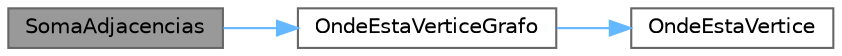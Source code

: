 digraph "SomaAdjacencias"
{
 // LATEX_PDF_SIZE
  bgcolor="transparent";
  edge [fontname=Helvetica,fontsize=10,labelfontname=Helvetica,labelfontsize=10];
  node [fontname=Helvetica,fontsize=10,shape=box,height=0.2,width=0.4];
  rankdir="LR";
  Node1 [id="Node000001",label="SomaAdjacencias",height=0.2,width=0.4,color="gray40", fillcolor="grey60", style="filled", fontcolor="black",tooltip=" "];
  Node1 -> Node2 [id="edge3_Node000001_Node000002",color="steelblue1",style="solid",tooltip=" "];
  Node2 [id="Node000002",label="OndeEstaVerticeGrafo",height=0.2,width=0.4,color="grey40", fillcolor="white", style="filled",URL="$_vertice_8c.html#a8a243ff4d44afb7d8dd4687243c60c50",tooltip=" "];
  Node2 -> Node3 [id="edge4_Node000002_Node000003",color="steelblue1",style="solid",tooltip=" "];
  Node3 [id="Node000003",label="OndeEstaVertice",height=0.2,width=0.4,color="grey40", fillcolor="white", style="filled",URL="$_vertice_8c.html#a5835d32d064f5ef0166e13cc57991f46",tooltip=" "];
}
